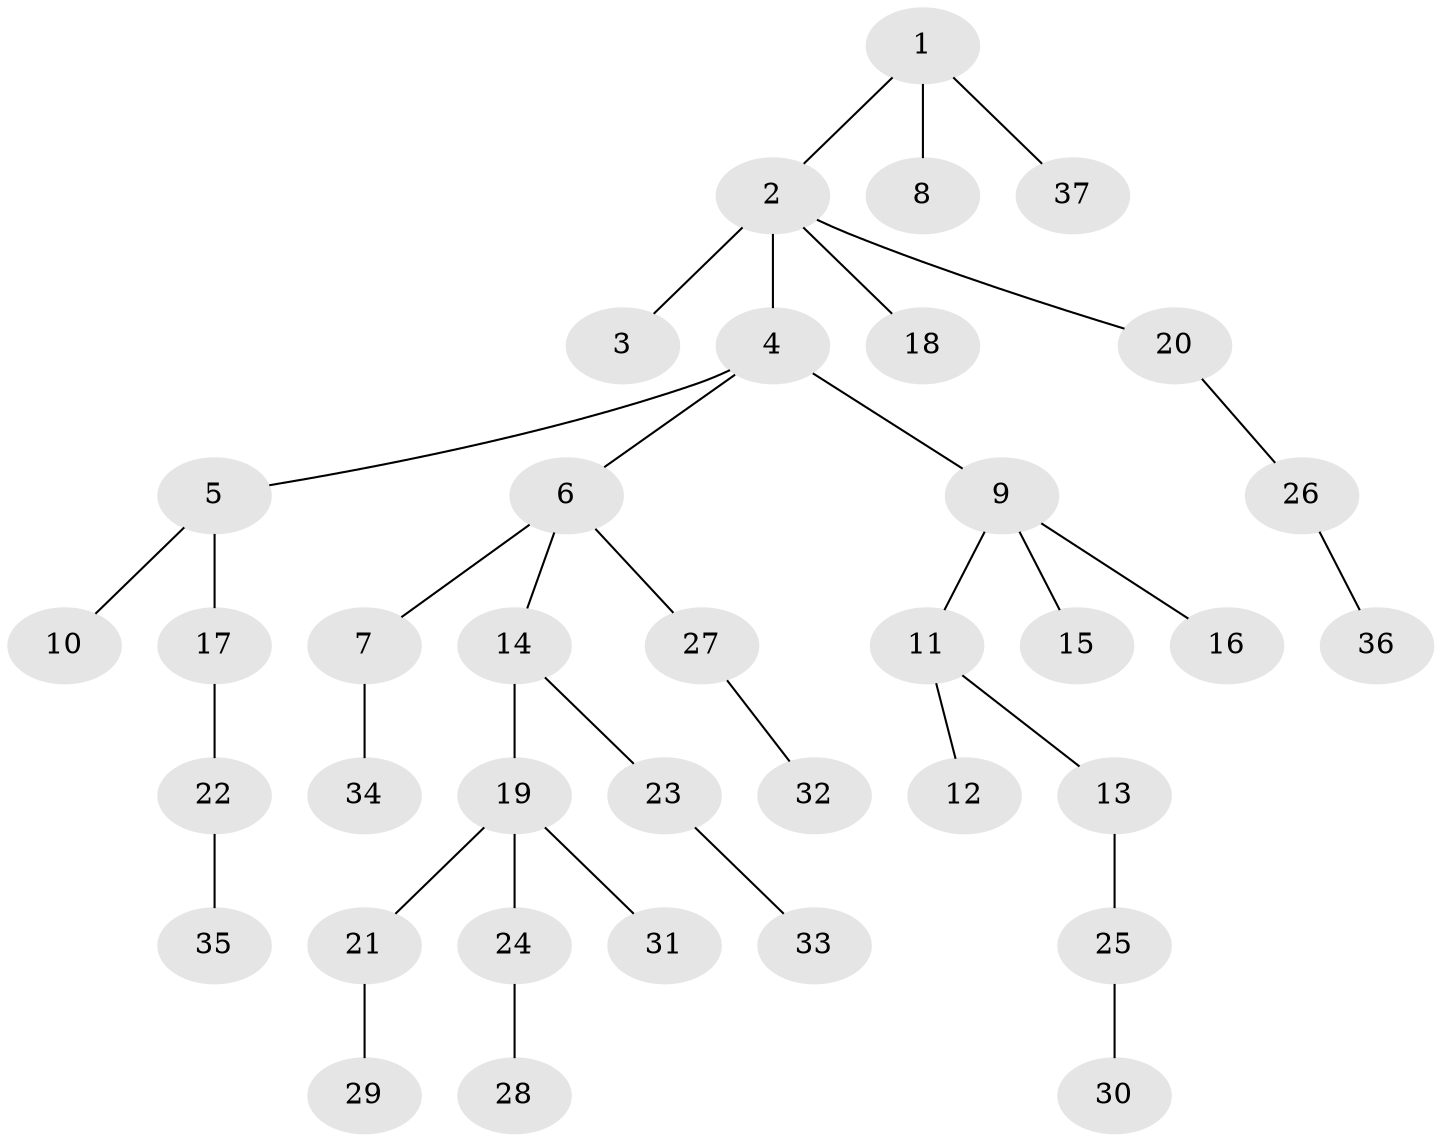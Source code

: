 // original degree distribution, {1: 0.5223880597014925, 4: 0.05970149253731343, 5: 0.04477611940298507, 2: 0.23880597014925373, 6: 0.014925373134328358, 3: 0.1044776119402985, 7: 0.014925373134328358}
// Generated by graph-tools (version 1.1) at 2025/36/03/09/25 02:36:44]
// undirected, 37 vertices, 36 edges
graph export_dot {
graph [start="1"]
  node [color=gray90,style=filled];
  1;
  2;
  3;
  4;
  5;
  6;
  7;
  8;
  9;
  10;
  11;
  12;
  13;
  14;
  15;
  16;
  17;
  18;
  19;
  20;
  21;
  22;
  23;
  24;
  25;
  26;
  27;
  28;
  29;
  30;
  31;
  32;
  33;
  34;
  35;
  36;
  37;
  1 -- 2 [weight=1.0];
  1 -- 8 [weight=1.0];
  1 -- 37 [weight=1.0];
  2 -- 3 [weight=1.0];
  2 -- 4 [weight=2.0];
  2 -- 18 [weight=1.0];
  2 -- 20 [weight=1.0];
  4 -- 5 [weight=1.0];
  4 -- 6 [weight=1.0];
  4 -- 9 [weight=1.0];
  5 -- 10 [weight=1.0];
  5 -- 17 [weight=1.0];
  6 -- 7 [weight=1.0];
  6 -- 14 [weight=1.0];
  6 -- 27 [weight=1.0];
  7 -- 34 [weight=1.0];
  9 -- 11 [weight=1.0];
  9 -- 15 [weight=1.0];
  9 -- 16 [weight=1.0];
  11 -- 12 [weight=1.0];
  11 -- 13 [weight=1.0];
  13 -- 25 [weight=1.0];
  14 -- 19 [weight=4.0];
  14 -- 23 [weight=1.0];
  17 -- 22 [weight=1.0];
  19 -- 21 [weight=1.0];
  19 -- 24 [weight=1.0];
  19 -- 31 [weight=1.0];
  20 -- 26 [weight=1.0];
  21 -- 29 [weight=2.0];
  22 -- 35 [weight=1.0];
  23 -- 33 [weight=1.0];
  24 -- 28 [weight=1.0];
  25 -- 30 [weight=1.0];
  26 -- 36 [weight=1.0];
  27 -- 32 [weight=1.0];
}
